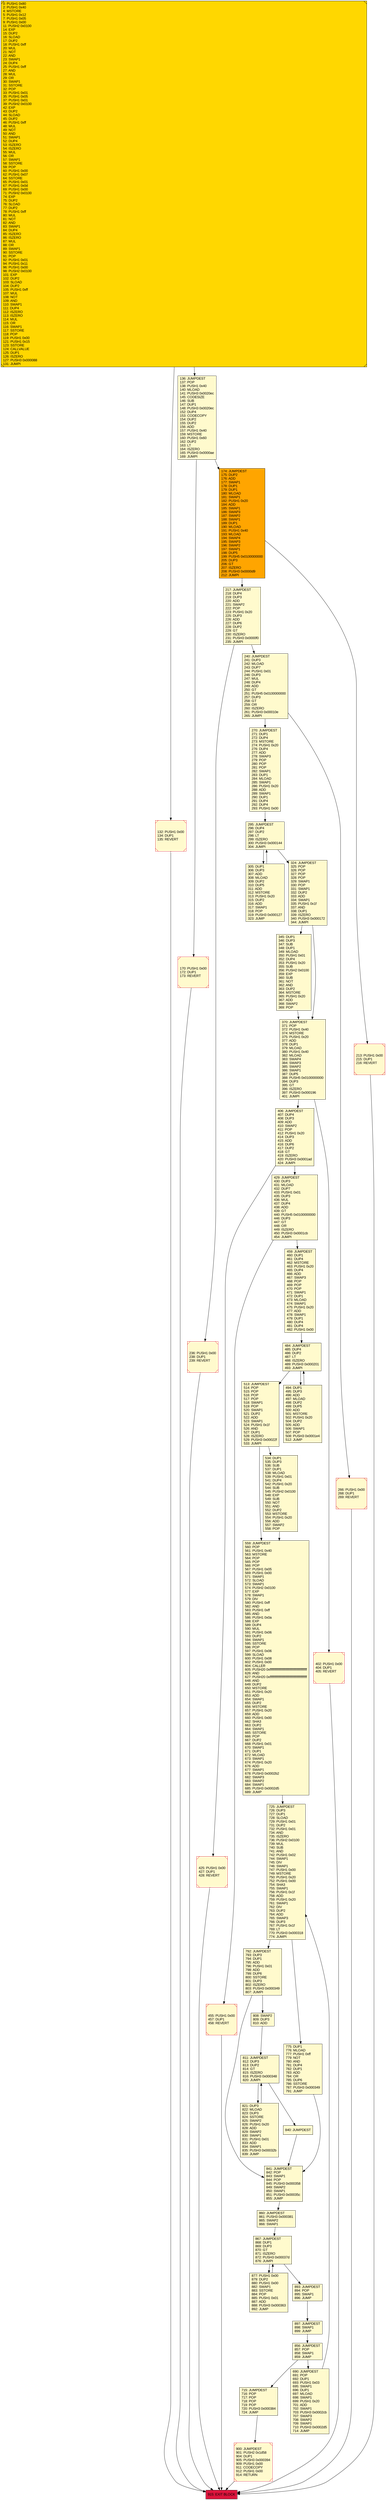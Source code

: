 digraph G {
bgcolor=transparent rankdir=UD;
node [shape=box style=filled color=black fillcolor=white fontname=arial fontcolor=black];
484 [label="484: JUMPDEST\l485: DUP4\l486: DUP2\l487: LT\l488: ISZERO\l489: PUSH3 0x000201\l493: JUMPI\l" fillcolor=lemonchiffon ];
559 [label="559: JUMPDEST\l560: POP\l561: PUSH1 0x40\l563: MSTORE\l564: POP\l565: POP\l566: POP\l567: PUSH1 0x05\l569: PUSH1 0x00\l571: SWAP1\l572: SLOAD\l573: SWAP1\l574: PUSH2 0x0100\l577: EXP\l578: SWAP1\l579: DIV\l580: PUSH1 0xff\l582: AND\l583: PUSH1 0xff\l585: AND\l586: PUSH1 0x0a\l588: EXP\l589: DUP4\l590: MUL\l591: PUSH1 0x06\l593: DUP2\l594: SWAP1\l595: SSTORE\l596: POP\l597: PUSH1 0x06\l599: SLOAD\l600: PUSH1 0x08\l602: PUSH1 0x00\l604: CALLER\l605: PUSH20 0xffffffffffffffffffffffffffffffffffffffff\l626: AND\l627: PUSH20 0xffffffffffffffffffffffffffffffffffffffff\l648: AND\l649: DUP2\l650: MSTORE\l651: PUSH1 0x20\l653: ADD\l654: SWAP1\l655: DUP2\l656: MSTORE\l657: PUSH1 0x20\l659: ADD\l660: PUSH1 0x00\l662: SHA3\l663: DUP2\l664: SWAP1\l665: SSTORE\l666: POP\l667: DUP2\l668: PUSH1 0x01\l670: SWAP1\l671: DUP1\l672: MLOAD\l673: SWAP1\l674: PUSH1 0x20\l676: ADD\l677: SWAP1\l678: PUSH3 0x0002b2\l682: SWAP3\l683: SWAP2\l684: SWAP1\l685: PUSH3 0x0002d5\l689: JUMP\l" fillcolor=lemonchiffon ];
840 [label="840: JUMPDEST\l" fillcolor=lemonchiffon ];
425 [label="425: PUSH1 0x00\l427: DUP1\l428: REVERT\l" fillcolor=lemonchiffon shape=Msquare color=crimson ];
792 [label="792: JUMPDEST\l793: DUP3\l794: DUP1\l795: ADD\l796: PUSH1 0x01\l798: ADD\l799: DUP6\l800: SSTORE\l801: DUP3\l802: ISZERO\l803: PUSH3 0x000349\l807: JUMPI\l" fillcolor=lemonchiffon ];
841 [label="841: JUMPDEST\l842: POP\l843: SWAP1\l844: POP\l845: PUSH3 0x000358\l849: SWAP2\l850: SWAP1\l851: PUSH3 0x00035c\l855: JUMP\l" fillcolor=lemonchiffon ];
856 [label="856: JUMPDEST\l857: POP\l858: SWAP1\l859: JUMP\l" fillcolor=lemonchiffon ];
715 [label="715: JUMPDEST\l716: POP\l717: POP\l718: POP\l719: POP\l720: PUSH3 0x000384\l724: JUMP\l" fillcolor=lemonchiffon ];
0 [label="0: PUSH1 0x80\l2: PUSH1 0x40\l4: MSTORE\l5: PUSH1 0x12\l7: PUSH1 0x05\l9: PUSH1 0x00\l11: PUSH2 0x0100\l14: EXP\l15: DUP2\l16: SLOAD\l17: DUP2\l18: PUSH1 0xff\l20: MUL\l21: NOT\l22: AND\l23: SWAP1\l24: DUP4\l25: PUSH1 0xff\l27: AND\l28: MUL\l29: OR\l30: SWAP1\l31: SSTORE\l32: POP\l33: PUSH1 0x01\l35: PUSH1 0x05\l37: PUSH1 0x01\l39: PUSH2 0x0100\l42: EXP\l43: DUP2\l44: SLOAD\l45: DUP2\l46: PUSH1 0xff\l48: MUL\l49: NOT\l50: AND\l51: SWAP1\l52: DUP4\l53: ISZERO\l54: ISZERO\l55: MUL\l56: OR\l57: SWAP1\l58: SSTORE\l59: POP\l60: PUSH1 0x00\l62: PUSH1 0x07\l64: SSTORE\l65: PUSH1 0x01\l67: PUSH1 0x0d\l69: PUSH1 0x00\l71: PUSH2 0x0100\l74: EXP\l75: DUP2\l76: SLOAD\l77: DUP2\l78: PUSH1 0xff\l80: MUL\l81: NOT\l82: AND\l83: SWAP1\l84: DUP4\l85: ISZERO\l86: ISZERO\l87: MUL\l88: OR\l89: SWAP1\l90: SSTORE\l91: POP\l92: PUSH1 0x01\l94: PUSH1 0x11\l96: PUSH1 0x00\l98: PUSH2 0x0100\l101: EXP\l102: DUP2\l103: SLOAD\l104: DUP2\l105: PUSH1 0xff\l107: MUL\l108: NOT\l109: AND\l110: SWAP1\l111: DUP4\l112: ISZERO\l113: ISZERO\l114: MUL\l115: OR\l116: SWAP1\l117: SSTORE\l118: POP\l119: PUSH1 0x00\l121: PUSH1 0x15\l123: SSTORE\l124: CALLVALUE\l125: DUP1\l126: ISZERO\l127: PUSH3 0x000088\l131: JUMPI\l" fillcolor=lemonchiffon shape=Msquare fillcolor=gold ];
170 [label="170: PUSH1 0x00\l172: DUP1\l173: REVERT\l" fillcolor=lemonchiffon shape=Msquare color=crimson ];
236 [label="236: PUSH1 0x00\l238: DUP1\l239: REVERT\l" fillcolor=lemonchiffon shape=Msquare color=crimson ];
406 [label="406: JUMPDEST\l407: DUP4\l408: DUP3\l409: ADD\l410: SWAP2\l411: POP\l412: PUSH1 0x20\l414: DUP3\l415: ADD\l416: DUP6\l417: DUP2\l418: GT\l419: ISZERO\l420: PUSH3 0x0001ad\l424: JUMPI\l" fillcolor=lemonchiffon ];
821 [label="821: DUP3\l822: MLOAD\l823: DUP3\l824: SSTORE\l825: SWAP2\l826: PUSH1 0x20\l828: ADD\l829: SWAP2\l830: SWAP1\l831: PUSH1 0x01\l833: ADD\l834: SWAP1\l835: PUSH3 0x00032b\l839: JUMP\l" fillcolor=lemonchiffon ];
345 [label="345: DUP1\l346: DUP3\l347: SUB\l348: DUP1\l349: MLOAD\l350: PUSH1 0x01\l352: DUP4\l353: PUSH1 0x20\l355: SUB\l356: PUSH2 0x0100\l359: EXP\l360: SUB\l361: NOT\l362: AND\l363: DUP2\l364: MSTORE\l365: PUSH1 0x20\l367: ADD\l368: SWAP2\l369: POP\l" fillcolor=lemonchiffon ];
915 [label="915: EXIT BLOCK\l" fillcolor=crimson ];
900 [label="900: JUMPDEST\l901: PUSH2 0x1d58\l904: DUP1\l905: PUSH3 0x000394\l909: PUSH1 0x00\l911: CODECOPY\l912: PUSH1 0x00\l914: RETURN\l" fillcolor=lemonchiffon shape=Msquare color=crimson ];
240 [label="240: JUMPDEST\l241: DUP3\l242: MLOAD\l243: DUP7\l244: PUSH1 0x01\l246: DUP3\l247: MUL\l248: DUP4\l249: ADD\l250: GT\l251: PUSH5 0x0100000000\l257: DUP3\l258: GT\l259: OR\l260: ISZERO\l261: PUSH3 0x00010e\l265: JUMPI\l" fillcolor=lemonchiffon ];
513 [label="513: JUMPDEST\l514: POP\l515: POP\l516: POP\l517: POP\l518: SWAP1\l519: POP\l520: SWAP1\l521: DUP2\l522: ADD\l523: SWAP1\l524: PUSH1 0x1f\l526: AND\l527: DUP1\l528: ISZERO\l529: PUSH3 0x00022f\l533: JUMPI\l" fillcolor=lemonchiffon ];
534 [label="534: DUP1\l535: DUP3\l536: SUB\l537: DUP1\l538: MLOAD\l539: PUSH1 0x01\l541: DUP4\l542: PUSH1 0x20\l544: SUB\l545: PUSH2 0x0100\l548: EXP\l549: SUB\l550: NOT\l551: AND\l552: DUP2\l553: MSTORE\l554: PUSH1 0x20\l556: ADD\l557: SWAP2\l558: POP\l" fillcolor=lemonchiffon ];
305 [label="305: DUP1\l306: DUP3\l307: ADD\l308: MLOAD\l309: DUP2\l310: DUP5\l311: ADD\l312: MSTORE\l313: PUSH1 0x20\l315: DUP2\l316: ADD\l317: SWAP1\l318: POP\l319: PUSH3 0x000127\l323: JUMP\l" fillcolor=lemonchiffon ];
877 [label="877: PUSH1 0x00\l879: DUP2\l880: PUSH1 0x00\l882: SWAP1\l883: SSTORE\l884: POP\l885: PUSH1 0x01\l887: ADD\l888: PUSH3 0x000363\l892: JUMP\l" fillcolor=lemonchiffon ];
494 [label="494: DUP1\l495: DUP3\l496: ADD\l497: MLOAD\l498: DUP2\l499: DUP5\l500: ADD\l501: MSTORE\l502: PUSH1 0x20\l504: DUP2\l505: ADD\l506: SWAP1\l507: POP\l508: PUSH3 0x0001e4\l512: JUMP\l" fillcolor=lemonchiffon ];
429 [label="429: JUMPDEST\l430: DUP3\l431: MLOAD\l432: DUP7\l433: PUSH1 0x01\l435: DUP3\l436: MUL\l437: DUP4\l438: ADD\l439: GT\l440: PUSH5 0x0100000000\l446: DUP3\l447: GT\l448: OR\l449: ISZERO\l450: PUSH3 0x0001cb\l454: JUMPI\l" fillcolor=lemonchiffon ];
867 [label="867: JUMPDEST\l868: DUP1\l869: DUP3\l870: GT\l871: ISZERO\l872: PUSH3 0x00037d\l876: JUMPI\l" fillcolor=lemonchiffon ];
270 [label="270: JUMPDEST\l271: DUP1\l272: DUP4\l273: MSTORE\l274: PUSH1 0x20\l276: DUP4\l277: ADD\l278: SWAP3\l279: POP\l280: POP\l281: POP\l282: SWAP1\l283: DUP1\l284: MLOAD\l285: SWAP1\l286: PUSH1 0x20\l288: ADD\l289: SWAP1\l290: DUP1\l291: DUP4\l292: DUP4\l293: PUSH1 0x00\l" fillcolor=lemonchiffon ];
217 [label="217: JUMPDEST\l218: DUP4\l219: DUP3\l220: ADD\l221: SWAP2\l222: POP\l223: PUSH1 0x20\l225: DUP3\l226: ADD\l227: DUP6\l228: DUP2\l229: GT\l230: ISZERO\l231: PUSH3 0x0000f0\l235: JUMPI\l" fillcolor=lemonchiffon ];
132 [label="132: PUSH1 0x00\l134: DUP1\l135: REVERT\l" fillcolor=lemonchiffon shape=Msquare color=crimson ];
455 [label="455: PUSH1 0x00\l457: DUP1\l458: REVERT\l" fillcolor=lemonchiffon shape=Msquare color=crimson ];
459 [label="459: JUMPDEST\l460: DUP1\l461: DUP4\l462: MSTORE\l463: PUSH1 0x20\l465: DUP4\l466: ADD\l467: SWAP3\l468: POP\l469: POP\l470: POP\l471: SWAP1\l472: DUP1\l473: MLOAD\l474: SWAP1\l475: PUSH1 0x20\l477: ADD\l478: SWAP1\l479: DUP1\l480: DUP4\l481: DUP4\l482: PUSH1 0x00\l" fillcolor=lemonchiffon ];
266 [label="266: PUSH1 0x00\l268: DUP1\l269: REVERT\l" fillcolor=lemonchiffon shape=Msquare color=crimson ];
808 [label="808: SWAP2\l809: DUP3\l810: ADD\l" fillcolor=lemonchiffon ];
811 [label="811: JUMPDEST\l812: DUP3\l813: DUP2\l814: GT\l815: ISZERO\l816: PUSH3 0x000348\l820: JUMPI\l" fillcolor=lemonchiffon ];
860 [label="860: JUMPDEST\l861: PUSH3 0x000381\l865: SWAP2\l866: SWAP1\l" fillcolor=lemonchiffon ];
725 [label="725: JUMPDEST\l726: DUP3\l727: DUP1\l728: SLOAD\l729: PUSH1 0x01\l731: DUP2\l732: PUSH1 0x01\l734: AND\l735: ISZERO\l736: PUSH2 0x0100\l739: MUL\l740: SUB\l741: AND\l742: PUSH1 0x02\l744: SWAP1\l745: DIV\l746: SWAP1\l747: PUSH1 0x00\l749: MSTORE\l750: PUSH1 0x20\l752: PUSH1 0x00\l754: SHA3\l755: SWAP1\l756: PUSH1 0x1f\l758: ADD\l759: PUSH1 0x20\l761: SWAP1\l762: DIV\l763: DUP2\l764: ADD\l765: SWAP3\l766: DUP3\l767: PUSH1 0x1f\l769: LT\l770: PUSH3 0x000318\l774: JUMPI\l" fillcolor=lemonchiffon ];
893 [label="893: JUMPDEST\l894: POP\l895: SWAP1\l896: JUMP\l" fillcolor=lemonchiffon ];
775 [label="775: DUP1\l776: MLOAD\l777: PUSH1 0xff\l779: NOT\l780: AND\l781: DUP4\l782: DUP1\l783: ADD\l784: OR\l785: DUP6\l786: SSTORE\l787: PUSH3 0x000349\l791: JUMP\l" fillcolor=lemonchiffon ];
295 [label="295: JUMPDEST\l296: DUP4\l297: DUP2\l298: LT\l299: ISZERO\l300: PUSH3 0x000144\l304: JUMPI\l" fillcolor=lemonchiffon ];
402 [label="402: PUSH1 0x00\l404: DUP1\l405: REVERT\l" fillcolor=lemonchiffon shape=Msquare color=crimson ];
213 [label="213: PUSH1 0x00\l215: DUP1\l216: REVERT\l" fillcolor=lemonchiffon shape=Msquare color=crimson ];
370 [label="370: JUMPDEST\l371: POP\l372: PUSH1 0x40\l374: MSTORE\l375: PUSH1 0x20\l377: ADD\l378: DUP1\l379: MLOAD\l380: PUSH1 0x40\l382: MLOAD\l383: SWAP4\l384: SWAP3\l385: SWAP2\l386: SWAP1\l387: DUP5\l388: PUSH5 0x0100000000\l394: DUP3\l395: GT\l396: ISZERO\l397: PUSH3 0x000196\l401: JUMPI\l" fillcolor=lemonchiffon ];
897 [label="897: JUMPDEST\l898: SWAP1\l899: JUMP\l" fillcolor=lemonchiffon ];
136 [label="136: JUMPDEST\l137: POP\l138: PUSH1 0x40\l140: MLOAD\l141: PUSH3 0x0020ec\l145: CODESIZE\l146: SUB\l147: DUP1\l148: PUSH3 0x0020ec\l152: DUP4\l153: CODECOPY\l154: DUP2\l155: DUP2\l156: ADD\l157: PUSH1 0x40\l159: MSTORE\l160: PUSH1 0x60\l162: DUP2\l163: LT\l164: ISZERO\l165: PUSH3 0x0000ae\l169: JUMPI\l" fillcolor=lemonchiffon ];
324 [label="324: JUMPDEST\l325: POP\l326: POP\l327: POP\l328: POP\l329: SWAP1\l330: POP\l331: SWAP1\l332: DUP2\l333: ADD\l334: SWAP1\l335: PUSH1 0x1f\l337: AND\l338: DUP1\l339: ISZERO\l340: PUSH3 0x000172\l344: JUMPI\l" fillcolor=lemonchiffon ];
690 [label="690: JUMPDEST\l691: POP\l692: DUP1\l693: PUSH1 0x03\l695: SWAP1\l696: DUP1\l697: MLOAD\l698: SWAP1\l699: PUSH1 0x20\l701: ADD\l702: SWAP1\l703: PUSH3 0x0002cb\l707: SWAP3\l708: SWAP2\l709: SWAP1\l710: PUSH3 0x0002d5\l714: JUMP\l" fillcolor=lemonchiffon ];
174 [label="174: JUMPDEST\l175: DUP2\l176: ADD\l177: SWAP1\l178: DUP1\l179: DUP1\l180: MLOAD\l181: SWAP1\l182: PUSH1 0x20\l184: ADD\l185: SWAP1\l186: SWAP3\l187: SWAP2\l188: SWAP1\l189: DUP1\l190: MLOAD\l191: PUSH1 0x40\l193: MLOAD\l194: SWAP4\l195: SWAP3\l196: SWAP2\l197: SWAP1\l198: DUP5\l199: PUSH5 0x0100000000\l205: DUP3\l206: GT\l207: ISZERO\l208: PUSH3 0x0000d9\l212: JUMPI\l" fillcolor=orange ];
136 -> 174;
513 -> 534;
406 -> 425;
429 -> 459;
174 -> 213;
867 -> 893;
840 -> 841;
690 -> 725;
270 -> 295;
170 -> 915;
484 -> 513;
513 -> 559;
893 -> 897;
425 -> 915;
534 -> 559;
715 -> 900;
402 -> 915;
725 -> 792;
345 -> 370;
459 -> 484;
775 -> 841;
406 -> 429;
0 -> 132;
295 -> 305;
305 -> 295;
240 -> 266;
132 -> 915;
266 -> 915;
217 -> 240;
897 -> 856;
792 -> 841;
808 -> 811;
725 -> 775;
856 -> 715;
900 -> 915;
370 -> 402;
429 -> 455;
860 -> 867;
295 -> 324;
324 -> 370;
174 -> 217;
236 -> 915;
484 -> 494;
494 -> 484;
792 -> 808;
841 -> 860;
811 -> 821;
821 -> 811;
213 -> 915;
324 -> 345;
559 -> 725;
217 -> 236;
811 -> 840;
0 -> 136;
136 -> 170;
856 -> 690;
455 -> 915;
370 -> 406;
240 -> 270;
867 -> 877;
877 -> 867;
}